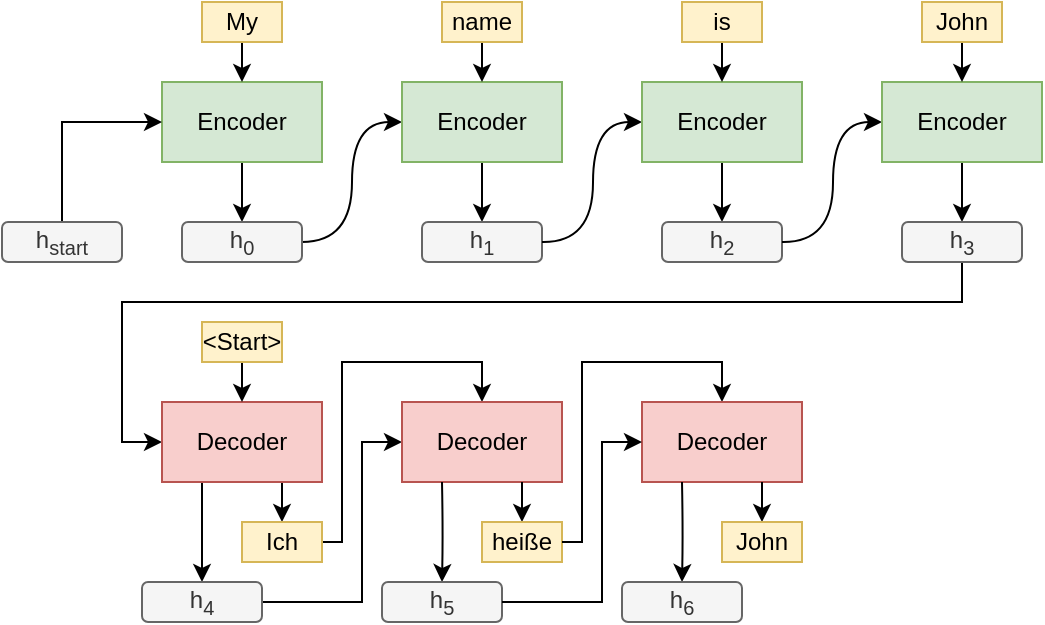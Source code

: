 <mxfile version="12.6.7" type="device"><diagram id="uTi-s-v4v_v5ddJbVqec" name="Page-1"><mxGraphModel dx="780" dy="1007" grid="1" gridSize="10" guides="1" tooltips="1" connect="1" arrows="1" fold="1" page="1" pageScale="1" pageWidth="827" pageHeight="1169" math="0" shadow="0"><root><mxCell id="0"/><mxCell id="1" parent="0"/><mxCell id="gP8hFSdNLn4apL6Ti1hK-5" style="edgeStyle=orthogonalEdgeStyle;rounded=0;orthogonalLoop=1;jettySize=auto;html=1;exitX=0.5;exitY=1;exitDx=0;exitDy=0;entryX=0.5;entryY=0;entryDx=0;entryDy=0;" parent="1" source="gP8hFSdNLn4apL6Ti1hK-1" target="gP8hFSdNLn4apL6Ti1hK-4" edge="1"><mxGeometry relative="1" as="geometry"/></mxCell><mxCell id="gP8hFSdNLn4apL6Ti1hK-1" value="Encoder" style="rounded=0;whiteSpace=wrap;html=1;fillColor=#d5e8d4;strokeColor=#82b366;" parent="1" vertex="1"><mxGeometry x="160" y="430" width="80" height="40" as="geometry"/></mxCell><mxCell id="gP8hFSdNLn4apL6Ti1hK-9" style="edgeStyle=orthogonalEdgeStyle;rounded=0;orthogonalLoop=1;jettySize=auto;html=1;exitX=1;exitY=0.5;exitDx=0;exitDy=0;entryX=0;entryY=0.5;entryDx=0;entryDy=0;curved=1;" parent="1" source="gP8hFSdNLn4apL6Ti1hK-4" target="gP8hFSdNLn4apL6Ti1hK-7" edge="1"><mxGeometry relative="1" as="geometry"/></mxCell><mxCell id="gP8hFSdNLn4apL6Ti1hK-4" value="h&lt;sub&gt;0&lt;/sub&gt;" style="rounded=1;whiteSpace=wrap;html=1;fillColor=#f5f5f5;strokeColor=#666666;fontColor=#333333;" parent="1" vertex="1"><mxGeometry x="170" y="500" width="60" height="20" as="geometry"/></mxCell><mxCell id="gP8hFSdNLn4apL6Ti1hK-6" style="edgeStyle=orthogonalEdgeStyle;rounded=0;orthogonalLoop=1;jettySize=auto;html=1;exitX=0.5;exitY=1;exitDx=0;exitDy=0;entryX=0.5;entryY=0;entryDx=0;entryDy=0;" parent="1" source="gP8hFSdNLn4apL6Ti1hK-7" target="gP8hFSdNLn4apL6Ti1hK-8" edge="1"><mxGeometry relative="1" as="geometry"/></mxCell><mxCell id="gP8hFSdNLn4apL6Ti1hK-7" value="Encoder" style="rounded=0;whiteSpace=wrap;html=1;fillColor=#d5e8d4;strokeColor=#82b366;" parent="1" vertex="1"><mxGeometry x="280" y="430" width="80" height="40" as="geometry"/></mxCell><mxCell id="gP8hFSdNLn4apL6Ti1hK-8" value="h&lt;sub&gt;1&lt;/sub&gt;" style="rounded=1;whiteSpace=wrap;html=1;fillColor=#f5f5f5;strokeColor=#666666;fontColor=#333333;" parent="1" vertex="1"><mxGeometry x="290" y="500" width="60" height="20" as="geometry"/></mxCell><mxCell id="gP8hFSdNLn4apL6Ti1hK-11" style="edgeStyle=orthogonalEdgeStyle;rounded=0;orthogonalLoop=1;jettySize=auto;html=1;exitX=0.5;exitY=0;exitDx=0;exitDy=0;entryX=0;entryY=0.5;entryDx=0;entryDy=0;" parent="1" source="gP8hFSdNLn4apL6Ti1hK-10" target="gP8hFSdNLn4apL6Ti1hK-1" edge="1"><mxGeometry relative="1" as="geometry"/></mxCell><mxCell id="gP8hFSdNLn4apL6Ti1hK-10" value="h&lt;sub&gt;start&lt;/sub&gt;" style="rounded=1;whiteSpace=wrap;html=1;fillColor=#f5f5f5;strokeColor=#666666;fontColor=#333333;" parent="1" vertex="1"><mxGeometry x="80" y="500" width="60" height="20" as="geometry"/></mxCell><mxCell id="gP8hFSdNLn4apL6Ti1hK-20" style="edgeStyle=orthogonalEdgeStyle;rounded=0;orthogonalLoop=1;jettySize=auto;html=1;exitX=1;exitY=0.5;exitDx=0;exitDy=0;entryX=0;entryY=0.5;entryDx=0;entryDy=0;curved=1;" parent="1" target="gP8hFSdNLn4apL6Ti1hK-22" edge="1"><mxGeometry relative="1" as="geometry"><mxPoint x="350" y="510" as="sourcePoint"/></mxGeometry></mxCell><mxCell id="gP8hFSdNLn4apL6Ti1hK-21" style="edgeStyle=orthogonalEdgeStyle;rounded=0;orthogonalLoop=1;jettySize=auto;html=1;exitX=0.5;exitY=1;exitDx=0;exitDy=0;entryX=0.5;entryY=0;entryDx=0;entryDy=0;" parent="1" source="gP8hFSdNLn4apL6Ti1hK-22" target="gP8hFSdNLn4apL6Ti1hK-23" edge="1"><mxGeometry relative="1" as="geometry"/></mxCell><mxCell id="gP8hFSdNLn4apL6Ti1hK-22" value="Encoder" style="rounded=0;whiteSpace=wrap;html=1;fillColor=#d5e8d4;strokeColor=#82b366;" parent="1" vertex="1"><mxGeometry x="400" y="430" width="80" height="40" as="geometry"/></mxCell><mxCell id="gP8hFSdNLn4apL6Ti1hK-23" value="h&lt;sub&gt;2&lt;/sub&gt;" style="rounded=1;whiteSpace=wrap;html=1;fillColor=#f5f5f5;strokeColor=#666666;fontColor=#333333;" parent="1" vertex="1"><mxGeometry x="410" y="500" width="60" height="20" as="geometry"/></mxCell><mxCell id="gP8hFSdNLn4apL6Ti1hK-26" style="edgeStyle=orthogonalEdgeStyle;rounded=0;orthogonalLoop=1;jettySize=auto;html=1;exitX=1;exitY=0.5;exitDx=0;exitDy=0;entryX=0;entryY=0.5;entryDx=0;entryDy=0;curved=1;" parent="1" target="gP8hFSdNLn4apL6Ti1hK-28" edge="1"><mxGeometry relative="1" as="geometry"><mxPoint x="470" y="510" as="sourcePoint"/></mxGeometry></mxCell><mxCell id="gP8hFSdNLn4apL6Ti1hK-27" style="edgeStyle=orthogonalEdgeStyle;rounded=0;orthogonalLoop=1;jettySize=auto;html=1;exitX=0.5;exitY=1;exitDx=0;exitDy=0;entryX=0.5;entryY=0;entryDx=0;entryDy=0;" parent="1" source="gP8hFSdNLn4apL6Ti1hK-28" target="gP8hFSdNLn4apL6Ti1hK-29" edge="1"><mxGeometry relative="1" as="geometry"/></mxCell><mxCell id="gP8hFSdNLn4apL6Ti1hK-28" value="Encoder" style="rounded=0;whiteSpace=wrap;html=1;fillColor=#d5e8d4;strokeColor=#82b366;" parent="1" vertex="1"><mxGeometry x="520" y="430" width="80" height="40" as="geometry"/></mxCell><mxCell id="gP8hFSdNLn4apL6Ti1hK-70" style="rounded=0;orthogonalLoop=1;jettySize=auto;html=1;exitX=0.5;exitY=1;exitDx=0;exitDy=0;entryX=0;entryY=0.5;entryDx=0;entryDy=0;edgeStyle=orthogonalEdgeStyle;" parent="1" source="gP8hFSdNLn4apL6Ti1hK-29" target="gP8hFSdNLn4apL6Ti1hK-32" edge="1"><mxGeometry relative="1" as="geometry"><Array as="points"><mxPoint x="560" y="540"/><mxPoint x="140" y="540"/><mxPoint x="140" y="610"/></Array></mxGeometry></mxCell><mxCell id="gP8hFSdNLn4apL6Ti1hK-29" value="h&lt;sub&gt;3&lt;/sub&gt;" style="rounded=1;whiteSpace=wrap;html=1;fillColor=#f5f5f5;strokeColor=#666666;fontColor=#333333;" parent="1" vertex="1"><mxGeometry x="530" y="500" width="60" height="20" as="geometry"/></mxCell><mxCell id="gP8hFSdNLn4apL6Ti1hK-84" style="edgeStyle=orthogonalEdgeStyle;curved=1;rounded=0;orthogonalLoop=1;jettySize=auto;html=1;exitX=0.75;exitY=1;exitDx=0;exitDy=0;entryX=0.5;entryY=0;entryDx=0;entryDy=0;" parent="1" source="gP8hFSdNLn4apL6Ti1hK-32" target="gP8hFSdNLn4apL6Ti1hK-83" edge="1"><mxGeometry relative="1" as="geometry"/></mxCell><mxCell id="gP8hFSdNLn4apL6Ti1hK-86" style="edgeStyle=orthogonalEdgeStyle;curved=1;rounded=0;orthogonalLoop=1;jettySize=auto;html=1;exitX=0.25;exitY=1;exitDx=0;exitDy=0;entryX=0.5;entryY=0;entryDx=0;entryDy=0;" parent="1" source="gP8hFSdNLn4apL6Ti1hK-32" target="gP8hFSdNLn4apL6Ti1hK-82" edge="1"><mxGeometry relative="1" as="geometry"/></mxCell><mxCell id="gP8hFSdNLn4apL6Ti1hK-32" value="Decoder" style="rounded=0;whiteSpace=wrap;html=1;fillColor=#f8cecc;strokeColor=#b85450;" parent="1" vertex="1"><mxGeometry x="160" y="590" width="80" height="40" as="geometry"/></mxCell><mxCell id="gP8hFSdNLn4apL6Ti1hK-72" style="edgeStyle=orthogonalEdgeStyle;rounded=0;orthogonalLoop=1;jettySize=auto;html=1;exitX=0.5;exitY=1;exitDx=0;exitDy=0;entryX=0.5;entryY=0;entryDx=0;entryDy=0;" parent="1" source="gP8hFSdNLn4apL6Ti1hK-71" target="gP8hFSdNLn4apL6Ti1hK-1" edge="1"><mxGeometry relative="1" as="geometry"/></mxCell><mxCell id="gP8hFSdNLn4apL6Ti1hK-71" value="My" style="text;html=1;strokeColor=#d6b656;fillColor=#fff2cc;align=center;verticalAlign=middle;whiteSpace=wrap;rounded=0;" parent="1" vertex="1"><mxGeometry x="180" y="390" width="40" height="20" as="geometry"/></mxCell><mxCell id="gP8hFSdNLn4apL6Ti1hK-73" style="edgeStyle=orthogonalEdgeStyle;rounded=0;orthogonalLoop=1;jettySize=auto;html=1;exitX=0.5;exitY=1;exitDx=0;exitDy=0;entryX=0.5;entryY=0;entryDx=0;entryDy=0;" parent="1" source="gP8hFSdNLn4apL6Ti1hK-74" edge="1"><mxGeometry relative="1" as="geometry"><mxPoint x="320" y="430" as="targetPoint"/></mxGeometry></mxCell><mxCell id="gP8hFSdNLn4apL6Ti1hK-74" value="name" style="text;html=1;strokeColor=#d6b656;fillColor=#fff2cc;align=center;verticalAlign=middle;whiteSpace=wrap;rounded=0;" parent="1" vertex="1"><mxGeometry x="300" y="390" width="40" height="20" as="geometry"/></mxCell><mxCell id="gP8hFSdNLn4apL6Ti1hK-75" style="edgeStyle=orthogonalEdgeStyle;rounded=0;orthogonalLoop=1;jettySize=auto;html=1;exitX=0.5;exitY=1;exitDx=0;exitDy=0;entryX=0.5;entryY=0;entryDx=0;entryDy=0;" parent="1" source="gP8hFSdNLn4apL6Ti1hK-76" edge="1"><mxGeometry relative="1" as="geometry"><mxPoint x="440" y="430" as="targetPoint"/></mxGeometry></mxCell><mxCell id="gP8hFSdNLn4apL6Ti1hK-76" value="is" style="text;html=1;align=center;verticalAlign=middle;whiteSpace=wrap;rounded=0;fillColor=#fff2cc;strokeColor=#d6b656;" parent="1" vertex="1"><mxGeometry x="420" y="390" width="40" height="20" as="geometry"/></mxCell><mxCell id="gP8hFSdNLn4apL6Ti1hK-77" style="edgeStyle=orthogonalEdgeStyle;rounded=0;orthogonalLoop=1;jettySize=auto;html=1;exitX=0.5;exitY=1;exitDx=0;exitDy=0;entryX=0.5;entryY=0;entryDx=0;entryDy=0;" parent="1" source="gP8hFSdNLn4apL6Ti1hK-78" edge="1"><mxGeometry relative="1" as="geometry"><mxPoint x="560" y="430" as="targetPoint"/></mxGeometry></mxCell><mxCell id="gP8hFSdNLn4apL6Ti1hK-78" value="John" style="text;html=1;strokeColor=#d6b656;fillColor=#fff2cc;align=center;verticalAlign=middle;whiteSpace=wrap;rounded=0;" parent="1" vertex="1"><mxGeometry x="540" y="390" width="40" height="20" as="geometry"/></mxCell><mxCell id="gP8hFSdNLn4apL6Ti1hK-94" style="edgeStyle=orthogonalEdgeStyle;rounded=0;orthogonalLoop=1;jettySize=auto;html=1;exitX=1;exitY=0.5;exitDx=0;exitDy=0;entryX=0;entryY=0.5;entryDx=0;entryDy=0;" parent="1" source="gP8hFSdNLn4apL6Ti1hK-82" target="gP8hFSdNLn4apL6Ti1hK-88" edge="1"><mxGeometry relative="1" as="geometry"><Array as="points"><mxPoint x="260" y="690"/><mxPoint x="260" y="610"/></Array></mxGeometry></mxCell><mxCell id="gP8hFSdNLn4apL6Ti1hK-82" value="h&lt;sub&gt;4&lt;/sub&gt;" style="rounded=1;whiteSpace=wrap;html=1;fillColor=#f5f5f5;strokeColor=#666666;fontColor=#333333;" parent="1" vertex="1"><mxGeometry x="150" y="680" width="60" height="20" as="geometry"/></mxCell><mxCell id="gP8hFSdNLn4apL6Ti1hK-93" style="edgeStyle=orthogonalEdgeStyle;rounded=0;orthogonalLoop=1;jettySize=auto;html=1;exitX=1;exitY=0.5;exitDx=0;exitDy=0;entryX=0.5;entryY=0;entryDx=0;entryDy=0;" parent="1" source="gP8hFSdNLn4apL6Ti1hK-83" target="gP8hFSdNLn4apL6Ti1hK-88" edge="1"><mxGeometry relative="1" as="geometry"><Array as="points"><mxPoint x="250" y="660"/><mxPoint x="250" y="570"/><mxPoint x="320" y="570"/></Array></mxGeometry></mxCell><mxCell id="gP8hFSdNLn4apL6Ti1hK-83" value="Ich" style="text;html=1;strokeColor=#d6b656;fillColor=#fff2cc;align=center;verticalAlign=middle;whiteSpace=wrap;rounded=0;" parent="1" vertex="1"><mxGeometry x="200" y="650" width="40" height="20" as="geometry"/></mxCell><mxCell id="gP8hFSdNLn4apL6Ti1hK-88" value="Decoder" style="rounded=0;whiteSpace=wrap;html=1;fillColor=#f8cecc;strokeColor=#b85450;" parent="1" vertex="1"><mxGeometry x="280" y="590" width="80" height="40" as="geometry"/></mxCell><mxCell id="gP8hFSdNLn4apL6Ti1hK-96" style="edgeStyle=orthogonalEdgeStyle;rounded=0;orthogonalLoop=1;jettySize=auto;html=1;exitX=0.5;exitY=1;exitDx=0;exitDy=0;entryX=0.5;entryY=0;entryDx=0;entryDy=0;" parent="1" source="gP8hFSdNLn4apL6Ti1hK-95" target="gP8hFSdNLn4apL6Ti1hK-32" edge="1"><mxGeometry relative="1" as="geometry"/></mxCell><mxCell id="gP8hFSdNLn4apL6Ti1hK-95" value="&amp;lt;Start&amp;gt;" style="text;html=1;strokeColor=#d6b656;fillColor=#fff2cc;align=center;verticalAlign=middle;whiteSpace=wrap;rounded=0;" parent="1" vertex="1"><mxGeometry x="180" y="550" width="40" height="20" as="geometry"/></mxCell><mxCell id="gP8hFSdNLn4apL6Ti1hK-97" style="edgeStyle=orthogonalEdgeStyle;curved=1;rounded=0;orthogonalLoop=1;jettySize=auto;html=1;exitX=0.75;exitY=1;exitDx=0;exitDy=0;entryX=0.5;entryY=0;entryDx=0;entryDy=0;" parent="1" target="gP8hFSdNLn4apL6Ti1hK-100" edge="1"><mxGeometry relative="1" as="geometry"><mxPoint x="340" y="630" as="sourcePoint"/></mxGeometry></mxCell><mxCell id="gP8hFSdNLn4apL6Ti1hK-98" style="edgeStyle=orthogonalEdgeStyle;curved=1;rounded=0;orthogonalLoop=1;jettySize=auto;html=1;exitX=0.25;exitY=1;exitDx=0;exitDy=0;entryX=0.5;entryY=0;entryDx=0;entryDy=0;" parent="1" target="gP8hFSdNLn4apL6Ti1hK-99" edge="1"><mxGeometry relative="1" as="geometry"><mxPoint x="300" y="630" as="sourcePoint"/></mxGeometry></mxCell><mxCell id="gP8hFSdNLn4apL6Ti1hK-99" value="h&lt;sub&gt;5&lt;/sub&gt;" style="rounded=1;whiteSpace=wrap;html=1;fillColor=#f5f5f5;strokeColor=#666666;fontColor=#333333;" parent="1" vertex="1"><mxGeometry x="270" y="680" width="60" height="20" as="geometry"/></mxCell><mxCell id="gP8hFSdNLn4apL6Ti1hK-100" value="heiße" style="text;html=1;strokeColor=#d6b656;fillColor=#fff2cc;align=center;verticalAlign=middle;whiteSpace=wrap;rounded=0;" parent="1" vertex="1"><mxGeometry x="320" y="650" width="40" height="20" as="geometry"/></mxCell><mxCell id="gP8hFSdNLn4apL6Ti1hK-101" style="edgeStyle=orthogonalEdgeStyle;rounded=0;orthogonalLoop=1;jettySize=auto;html=1;exitX=1;exitY=0.5;exitDx=0;exitDy=0;entryX=0.5;entryY=0;entryDx=0;entryDy=0;" parent="1" target="gP8hFSdNLn4apL6Ti1hK-102" edge="1"><mxGeometry relative="1" as="geometry"><mxPoint x="360" y="660" as="sourcePoint"/><Array as="points"><mxPoint x="370" y="660"/><mxPoint x="370" y="570"/><mxPoint x="440" y="570"/></Array></mxGeometry></mxCell><mxCell id="gP8hFSdNLn4apL6Ti1hK-102" value="Decoder" style="rounded=0;whiteSpace=wrap;html=1;fillColor=#f8cecc;strokeColor=#b85450;" parent="1" vertex="1"><mxGeometry x="400" y="590" width="80" height="40" as="geometry"/></mxCell><mxCell id="gP8hFSdNLn4apL6Ti1hK-103" style="edgeStyle=orthogonalEdgeStyle;curved=1;rounded=0;orthogonalLoop=1;jettySize=auto;html=1;exitX=0.75;exitY=1;exitDx=0;exitDy=0;entryX=0.5;entryY=0;entryDx=0;entryDy=0;" parent="1" target="gP8hFSdNLn4apL6Ti1hK-106" edge="1"><mxGeometry relative="1" as="geometry"><mxPoint x="460" y="630" as="sourcePoint"/></mxGeometry></mxCell><mxCell id="gP8hFSdNLn4apL6Ti1hK-104" style="edgeStyle=orthogonalEdgeStyle;curved=1;rounded=0;orthogonalLoop=1;jettySize=auto;html=1;exitX=0.25;exitY=1;exitDx=0;exitDy=0;entryX=0.5;entryY=0;entryDx=0;entryDy=0;" parent="1" target="gP8hFSdNLn4apL6Ti1hK-105" edge="1"><mxGeometry relative="1" as="geometry"><mxPoint x="420" y="630" as="sourcePoint"/></mxGeometry></mxCell><mxCell id="gP8hFSdNLn4apL6Ti1hK-105" value="h&lt;sub&gt;6&lt;/sub&gt;" style="rounded=1;whiteSpace=wrap;html=1;fillColor=#f5f5f5;strokeColor=#666666;fontColor=#333333;" parent="1" vertex="1"><mxGeometry x="390" y="680" width="60" height="20" as="geometry"/></mxCell><mxCell id="gP8hFSdNLn4apL6Ti1hK-106" value="John" style="text;html=1;strokeColor=#d6b656;fillColor=#fff2cc;align=center;verticalAlign=middle;whiteSpace=wrap;rounded=0;" parent="1" vertex="1"><mxGeometry x="440" y="650" width="40" height="20" as="geometry"/></mxCell><mxCell id="gP8hFSdNLn4apL6Ti1hK-107" style="edgeStyle=orthogonalEdgeStyle;rounded=0;orthogonalLoop=1;jettySize=auto;html=1;exitX=1;exitY=0.5;exitDx=0;exitDy=0;entryX=0;entryY=0.5;entryDx=0;entryDy=0;" parent="1" edge="1"><mxGeometry relative="1" as="geometry"><mxPoint x="330" y="690" as="sourcePoint"/><mxPoint x="400" y="610" as="targetPoint"/><Array as="points"><mxPoint x="380" y="690"/><mxPoint x="380" y="610"/></Array></mxGeometry></mxCell></root></mxGraphModel></diagram></mxfile>